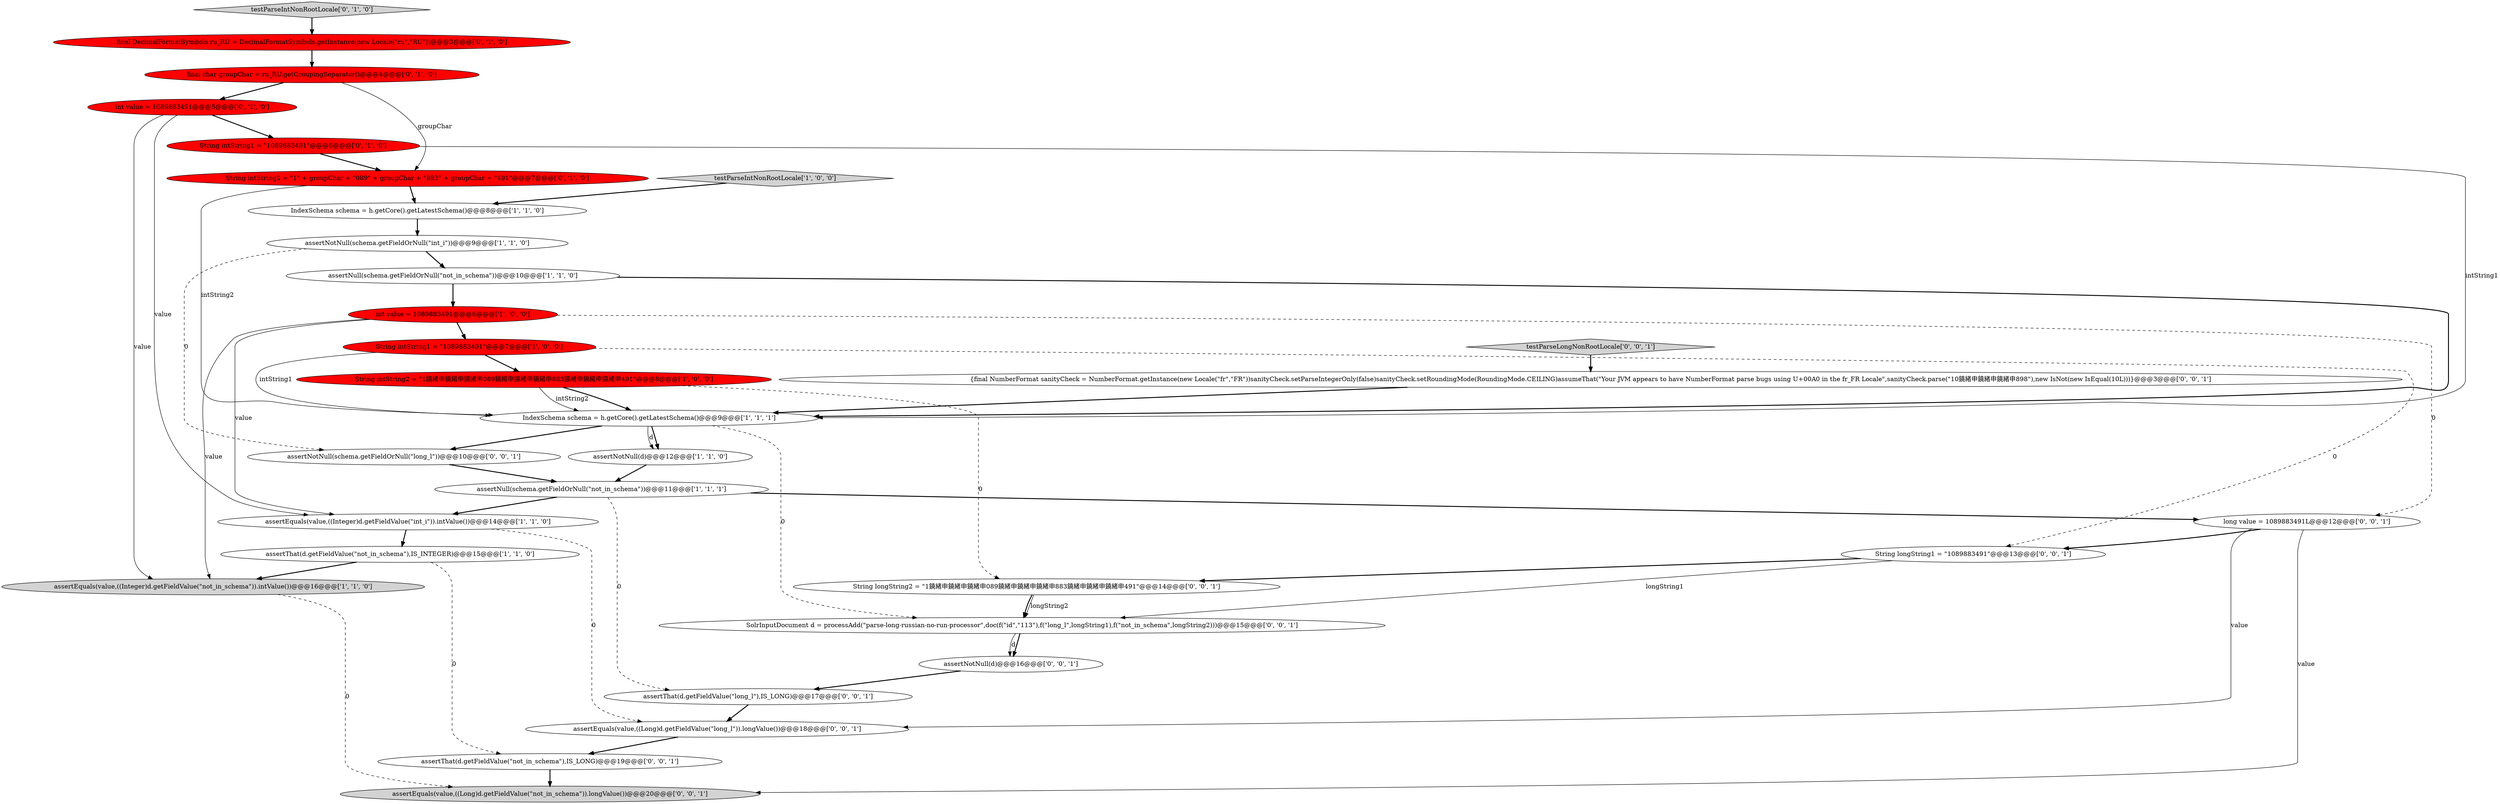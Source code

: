 digraph {
30 [style = filled, label = "assertThat(d.getFieldValue(\"long_l\"),IS_LONG)@@@17@@@['0', '0', '1']", fillcolor = white, shape = ellipse image = "AAA0AAABBB3BBB"];
2 [style = filled, label = "assertNotNull(d)@@@12@@@['1', '1', '0']", fillcolor = white, shape = ellipse image = "AAA0AAABBB1BBB"];
26 [style = filled, label = "String longString2 = \"1鐃緒申鐃緒申鐃緒申089鐃緒申鐃緒申鐃緒申883鐃緒申鐃緒申鐃緒申491\"@@@14@@@['0', '0', '1']", fillcolor = white, shape = ellipse image = "AAA0AAABBB3BBB"];
29 [style = filled, label = "{final NumberFormat sanityCheck = NumberFormat.getInstance(new Locale(\"fr\",\"FR\"))sanityCheck.setParseIntegerOnly(false)sanityCheck.setRoundingMode(RoundingMode.CEILING)assumeThat(\"Your JVM appears to have NumberFormat parse bugs using U+00A0 in the fr_FR Locale\",sanityCheck.parse(\"10鐃緒申鐃緒申鐃緒申898\"),new IsNot(new IsEqual(10L)))}@@@3@@@['0', '0', '1']", fillcolor = white, shape = ellipse image = "AAA0AAABBB3BBB"];
0 [style = filled, label = "IndexSchema schema = h.getCore().getLatestSchema()@@@8@@@['1', '1', '0']", fillcolor = white, shape = ellipse image = "AAA0AAABBB1BBB"];
8 [style = filled, label = "assertNull(schema.getFieldOrNull(\"not_in_schema\"))@@@11@@@['1', '1', '1']", fillcolor = white, shape = ellipse image = "AAA0AAABBB1BBB"];
25 [style = filled, label = "assertEquals(value,((Long)d.getFieldValue(\"long_l\")).longValue())@@@18@@@['0', '0', '1']", fillcolor = white, shape = ellipse image = "AAA0AAABBB3BBB"];
12 [style = filled, label = "testParseIntNonRootLocale['1', '0', '0']", fillcolor = lightgray, shape = diamond image = "AAA0AAABBB1BBB"];
5 [style = filled, label = "assertNull(schema.getFieldOrNull(\"not_in_schema\"))@@@10@@@['1', '1', '0']", fillcolor = white, shape = ellipse image = "AAA0AAABBB1BBB"];
18 [style = filled, label = "final char groupChar = ru_RU.getGroupingSeparator()@@@4@@@['0', '1', '0']", fillcolor = red, shape = ellipse image = "AAA1AAABBB2BBB"];
27 [style = filled, label = "assertEquals(value,((Long)d.getFieldValue(\"not_in_schema\")).longValue())@@@20@@@['0', '0', '1']", fillcolor = lightgray, shape = ellipse image = "AAA0AAABBB3BBB"];
3 [style = filled, label = "assertNotNull(schema.getFieldOrNull(\"int_i\"))@@@9@@@['1', '1', '0']", fillcolor = white, shape = ellipse image = "AAA0AAABBB1BBB"];
6 [style = filled, label = "int value = 1089883491@@@6@@@['1', '0', '0']", fillcolor = red, shape = ellipse image = "AAA1AAABBB1BBB"];
21 [style = filled, label = "String longString1 = \"1089883491\"@@@13@@@['0', '0', '1']", fillcolor = white, shape = ellipse image = "AAA0AAABBB3BBB"];
13 [style = filled, label = "String intString2 = \"1\" + groupChar + \"089\" + groupChar + \"883\" + groupChar + \"491\"@@@7@@@['0', '1', '0']", fillcolor = red, shape = ellipse image = "AAA1AAABBB2BBB"];
14 [style = filled, label = "String intString1 = \"1089883491\"@@@6@@@['0', '1', '0']", fillcolor = red, shape = ellipse image = "AAA1AAABBB2BBB"];
16 [style = filled, label = "final DecimalFormatSymbols ru_RU = DecimalFormatSymbols.getInstance(new Locale(\"ru\",\"RU\"))@@@3@@@['0', '1', '0']", fillcolor = red, shape = ellipse image = "AAA1AAABBB2BBB"];
20 [style = filled, label = "testParseLongNonRootLocale['0', '0', '1']", fillcolor = lightgray, shape = diamond image = "AAA0AAABBB3BBB"];
10 [style = filled, label = "String intString2 = \"1鐃緒申鐃緒申鐃緒申089鐃緒申鐃緒申鐃緒申883鐃緒申鐃緒申鐃緒申491\"@@@8@@@['1', '0', '0']", fillcolor = red, shape = ellipse image = "AAA1AAABBB1BBB"];
22 [style = filled, label = "assertNotNull(schema.getFieldOrNull(\"long_l\"))@@@10@@@['0', '0', '1']", fillcolor = white, shape = ellipse image = "AAA0AAABBB3BBB"];
23 [style = filled, label = "long value = 1089883491L@@@12@@@['0', '0', '1']", fillcolor = white, shape = ellipse image = "AAA0AAABBB3BBB"];
1 [style = filled, label = "String intString1 = \"1089883491\"@@@7@@@['1', '0', '0']", fillcolor = red, shape = ellipse image = "AAA1AAABBB1BBB"];
4 [style = filled, label = "assertEquals(value,((Integer)d.getFieldValue(\"not_in_schema\")).intValue())@@@16@@@['1', '1', '0']", fillcolor = lightgray, shape = ellipse image = "AAA0AAABBB1BBB"];
28 [style = filled, label = "assertThat(d.getFieldValue(\"not_in_schema\"),IS_LONG)@@@19@@@['0', '0', '1']", fillcolor = white, shape = ellipse image = "AAA0AAABBB3BBB"];
19 [style = filled, label = "SolrInputDocument d = processAdd(\"parse-long-russian-no-run-processor\",doc(f(\"id\",\"113\"),f(\"long_l\",longString1),f(\"not_in_schema\",longString2)))@@@15@@@['0', '0', '1']", fillcolor = white, shape = ellipse image = "AAA0AAABBB3BBB"];
11 [style = filled, label = "assertThat(d.getFieldValue(\"not_in_schema\"),IS_INTEGER)@@@15@@@['1', '1', '0']", fillcolor = white, shape = ellipse image = "AAA0AAABBB1BBB"];
17 [style = filled, label = "int value = 1089883491@@@5@@@['0', '1', '0']", fillcolor = red, shape = ellipse image = "AAA1AAABBB2BBB"];
7 [style = filled, label = "IndexSchema schema = h.getCore().getLatestSchema()@@@9@@@['1', '1', '1']", fillcolor = white, shape = ellipse image = "AAA0AAABBB1BBB"];
15 [style = filled, label = "testParseIntNonRootLocale['0', '1', '0']", fillcolor = lightgray, shape = diamond image = "AAA0AAABBB2BBB"];
24 [style = filled, label = "assertNotNull(d)@@@16@@@['0', '0', '1']", fillcolor = white, shape = ellipse image = "AAA0AAABBB3BBB"];
9 [style = filled, label = "assertEquals(value,((Integer)d.getFieldValue(\"int_i\")).intValue())@@@14@@@['1', '1', '0']", fillcolor = white, shape = ellipse image = "AAA0AAABBB1BBB"];
0->3 [style = bold, label=""];
25->28 [style = bold, label=""];
16->18 [style = bold, label=""];
13->7 [style = solid, label="intString2"];
9->11 [style = bold, label=""];
8->23 [style = bold, label=""];
20->29 [style = bold, label=""];
23->25 [style = solid, label="value"];
26->19 [style = solid, label="longString2"];
19->24 [style = solid, label="d"];
23->27 [style = solid, label="value"];
11->4 [style = bold, label=""];
18->17 [style = bold, label=""];
4->27 [style = dashed, label="0"];
30->25 [style = bold, label=""];
1->21 [style = dashed, label="0"];
3->22 [style = dashed, label="0"];
17->9 [style = solid, label="value"];
26->19 [style = bold, label=""];
15->16 [style = bold, label=""];
12->0 [style = bold, label=""];
10->7 [style = bold, label=""];
14->7 [style = solid, label="intString1"];
6->9 [style = solid, label="value"];
24->30 [style = bold, label=""];
19->24 [style = bold, label=""];
6->4 [style = solid, label="value"];
10->7 [style = solid, label="intString2"];
22->8 [style = bold, label=""];
21->19 [style = solid, label="longString1"];
11->28 [style = dashed, label="0"];
6->1 [style = bold, label=""];
7->22 [style = bold, label=""];
21->26 [style = bold, label=""];
3->5 [style = bold, label=""];
17->4 [style = solid, label="value"];
10->26 [style = dashed, label="0"];
18->13 [style = solid, label="groupChar"];
5->6 [style = bold, label=""];
23->21 [style = bold, label=""];
7->19 [style = dashed, label="0"];
17->14 [style = bold, label=""];
7->2 [style = bold, label=""];
9->25 [style = dashed, label="0"];
8->9 [style = bold, label=""];
29->7 [style = bold, label=""];
5->7 [style = bold, label=""];
8->30 [style = dashed, label="0"];
28->27 [style = bold, label=""];
14->13 [style = bold, label=""];
1->7 [style = solid, label="intString1"];
1->10 [style = bold, label=""];
7->2 [style = solid, label="d"];
6->23 [style = dashed, label="0"];
2->8 [style = bold, label=""];
13->0 [style = bold, label=""];
}
